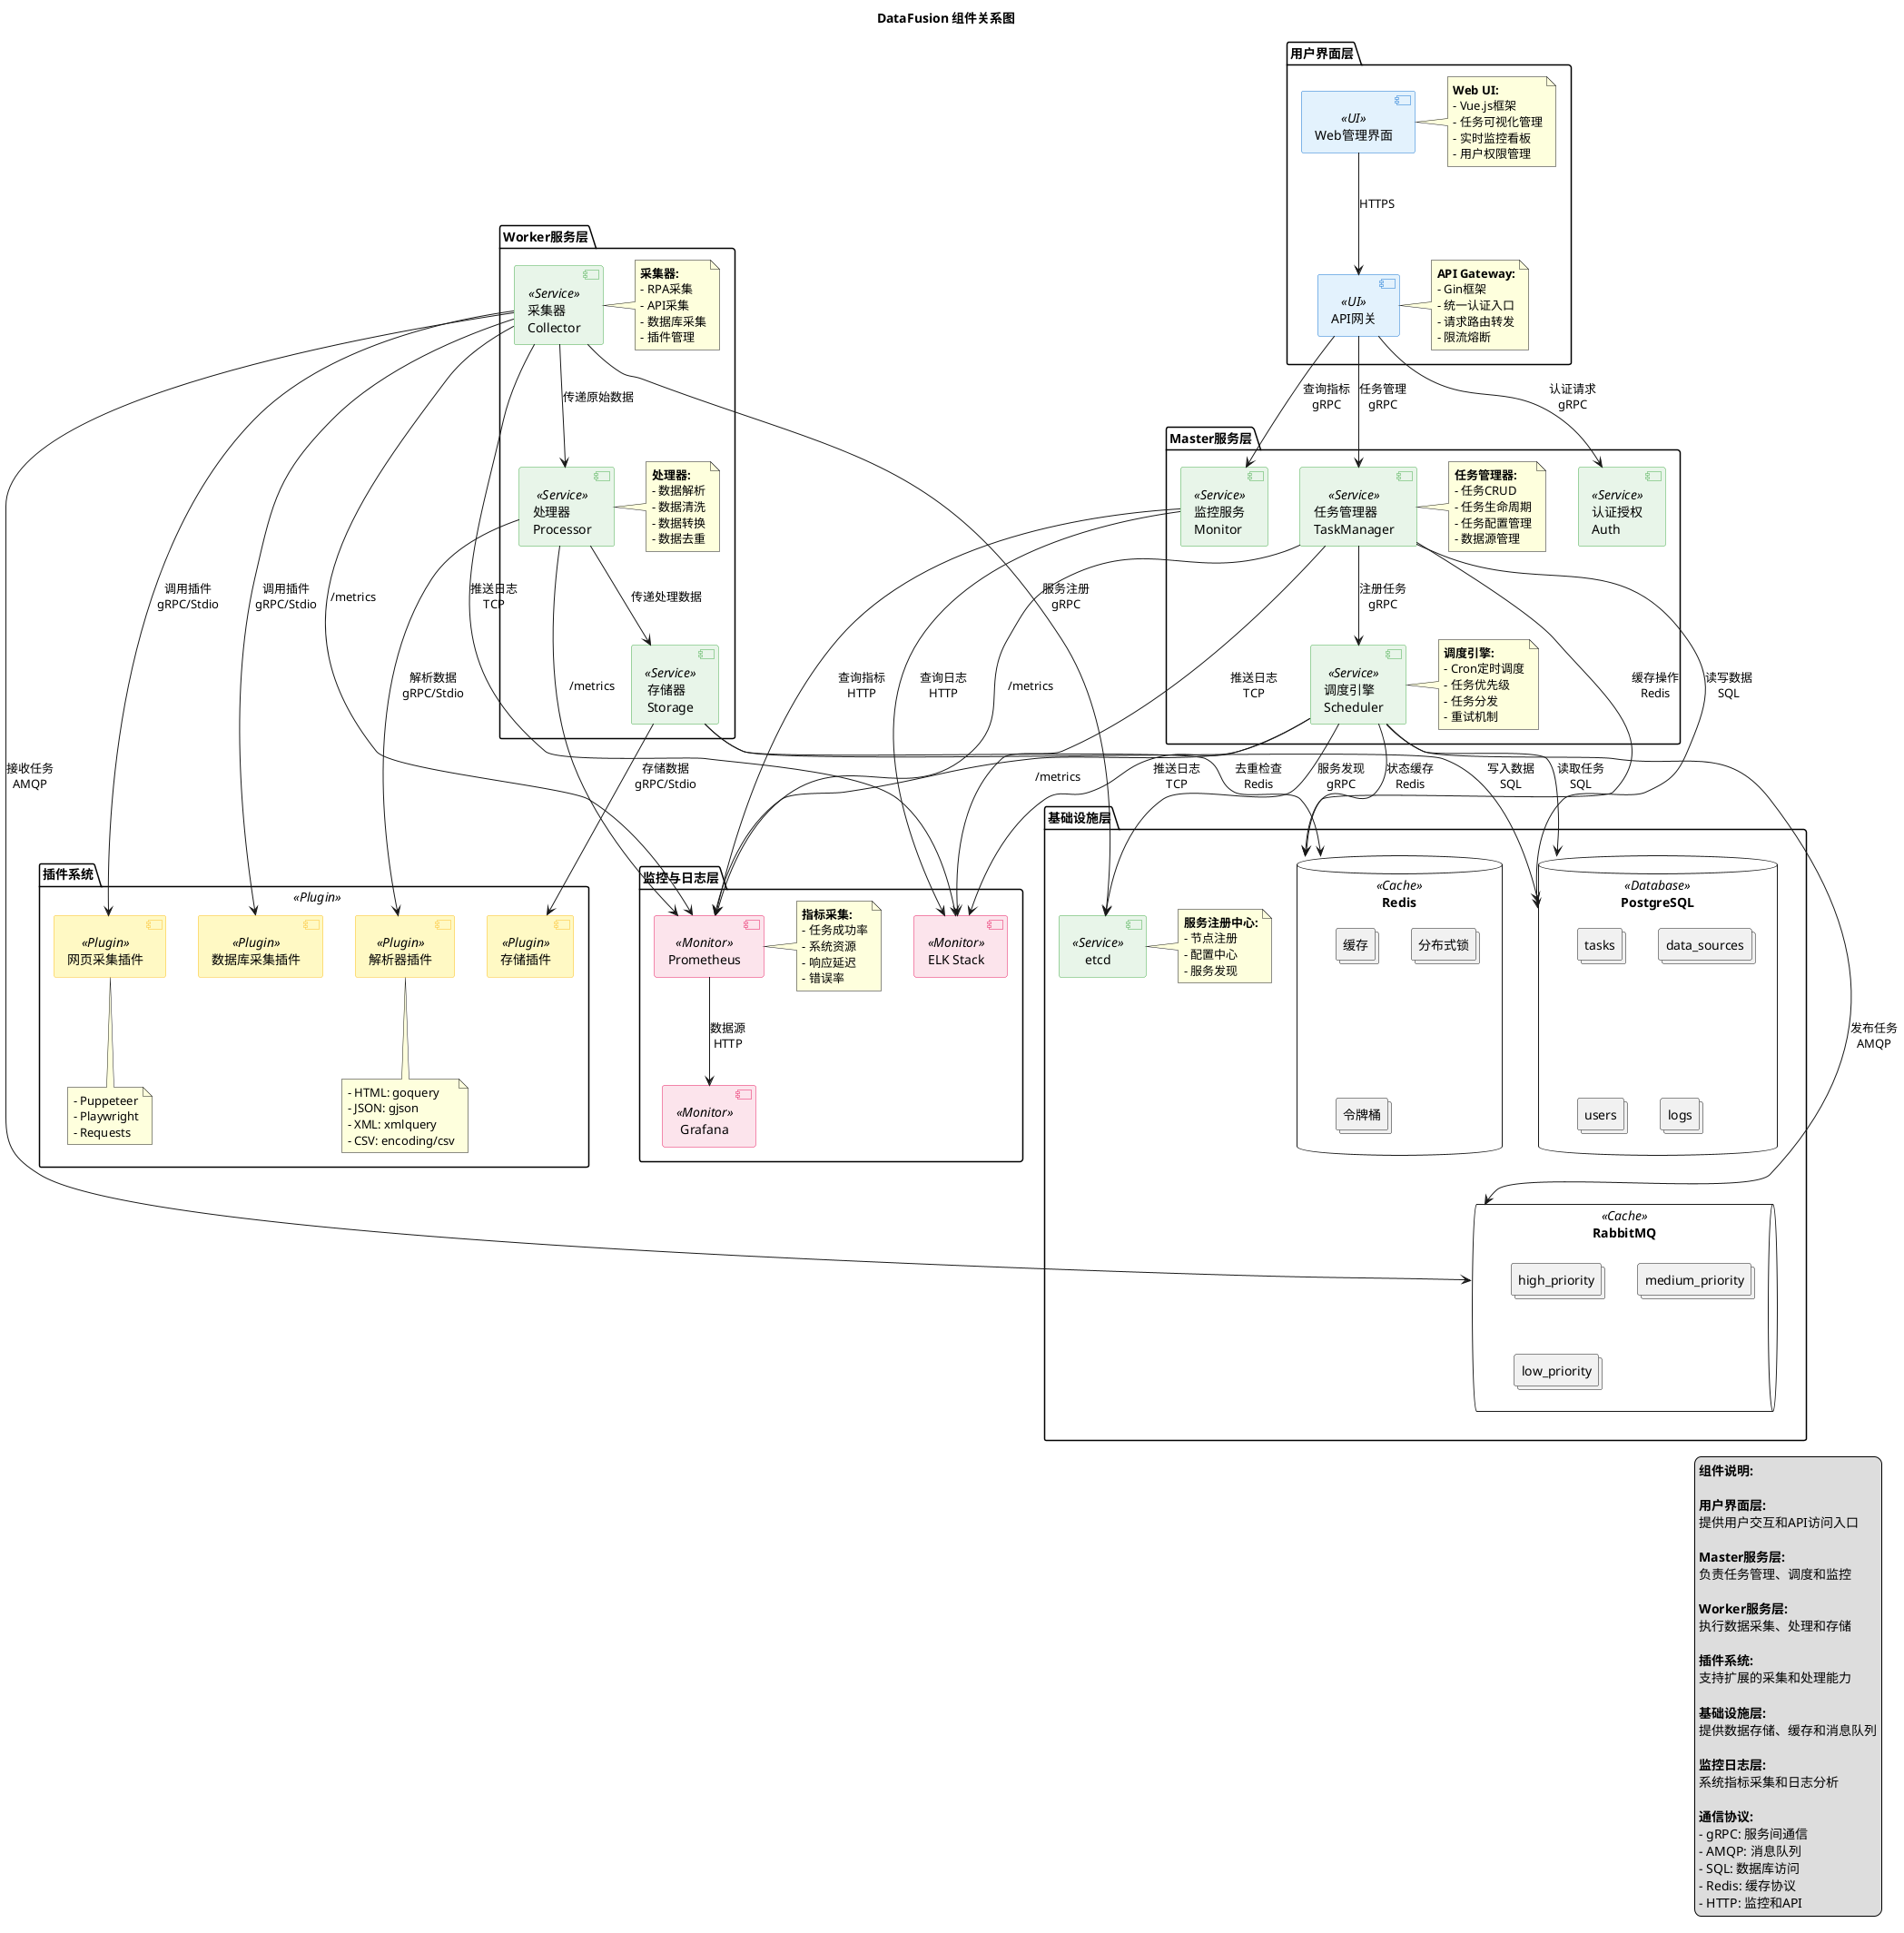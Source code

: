 @startuml
title DataFusion 组件关系图

skinparam component {
    BackgroundColor<<UI>> #E3F2FD
    BackgroundColor<<Service>> #E8F5E9
    BackgroundColor<<Plugin>> #FFF9C4
    BackgroundColor<<Database>> #FFEBEE
    BackgroundColor<<Cache>> #F3E5F5
    BackgroundColor<<Monitor>> #FCE4EC
    BorderColor<<UI>> #1976D2
    BorderColor<<Service>> #4CAF50
    BorderColor<<Plugin>> #FBC02D
    BorderColor<<Database>> #D32F2F
    BorderColor<<Cache>> #9C27B0
    BorderColor<<Monitor>> #E91E63
}

' 用户界面层
package "用户界面层" {
    [Web管理界面] <<UI>> as webui
    [API网关] <<UI>> as api

    note right of webui
      **Web UI:**
      - Vue.js框架
      - 任务可视化管理
      - 实时监控看板
      - 用户权限管理
    end note

    note right of api
      **API Gateway:**
      - Gin框架
      - 统一认证入口
      - 请求路由转发
      - 限流熔断
    end note
}

' Master服务层
package "Master服务层" {
    [任务管理器\nTaskManager] <<Service>> as taskmgr
    [调度引擎\nScheduler] <<Service>> as scheduler
    [监控服务\nMonitor] <<Service>> as monitor
    [认证授权\nAuth] <<Service>> as auth

    note right of taskmgr
      **任务管理器:**
      - 任务CRUD
      - 任务生命周期
      - 任务配置管理
      - 数据源管理
    end note

    note right of scheduler
      **调度引擎:**
      - Cron定时调度
      - 任务优先级
      - 任务分发
      - 重试机制
    end note
}

' Worker服务层
package "Worker服务层" {
    [采集器\nCollector] <<Service>> as collector
    [处理器\nProcessor] <<Service>> as processor
    [存储器\nStorage] <<Service>> as storage

    note right of collector
      **采集器:**
      - RPA采集
      - API采集
      - 数据库采集
      - 插件管理
    end note

    note right of processor
      **处理器:**
      - 数据解析
      - 数据清洗
      - 数据转换
      - 数据去重
    end note
}

' 插件系统
package "插件系统" <<Plugin>> {
    [网页采集插件] <<Plugin>> as web_plugin
    [数据库采集插件] <<Plugin>> as db_plugin
    [解析器插件] <<Plugin>> as parser_plugin
    [存储插件] <<Plugin>> as storage_plugin

    note bottom of web_plugin
      - Puppeteer
      - Playwright
      - Requests
    end note

    note bottom of parser_plugin
      - HTML: goquery
      - JSON: gjson
      - XML: xmlquery
      - CSV: encoding/csv
    end note
}

' 基础设施层
package "基础设施层" {
    database "PostgreSQL" <<Database>> as postgres {
        collections tasks
        collections data_sources
        collections users
        collections logs
    }

    database "Redis" <<Cache>> as redis {
        collections 缓存
        collections 分布式锁
        collections 令牌桶
    }

    queue "RabbitMQ" <<Cache>> as mq {
        collections high_priority
        collections medium_priority
        collections low_priority
    }

    component "etcd" <<Service>> as etcd

    note right of etcd
      **服务注册中心:**
      - 节点注册
      - 配置中心
      - 服务发现
    end note
}

' 监控与日志
package "监控与日志层" {
    component "Prometheus" <<Monitor>> as prometheus
    component "Grafana" <<Monitor>> as grafana
    component "ELK Stack" <<Monitor>> as elk

    note right of prometheus
      **指标采集:**
      - 任务成功率
      - 系统资源
      - 响应延迟
      - 错误率
    end note
}

' ==================== 关系连接 ====================

' 用户界面层连接
webui --> api: HTTPS

' API Gateway连接
api --> auth: 认证请求\ngRPC
api --> taskmgr: 任务管理\ngRPC
api --> monitor: 查询指标\ngRPC

' 任务管理器连接
taskmgr --> postgres: 读写数据\nSQL
taskmgr --> scheduler: 注册任务\ngRPC
taskmgr --> redis: 缓存操作\nRedis

' 调度引擎连接
scheduler --> mq: 发布任务\nAMQP
scheduler --> redis: 状态缓存\nRedis
scheduler --> etcd: 服务发现\ngRPC
scheduler --> postgres: 读取任务\nSQL

' 采集器连接
collector --> mq: 接收任务\nAMQP
collector --> etcd: 服务注册\ngRPC
collector --> web_plugin: 调用插件\ngRPC/Stdio
collector --> db_plugin: 调用插件\ngRPC/Stdio
collector --> processor: 传递原始数据

' 处理器连接
processor --> parser_plugin: 解析数据\ngRPC/Stdio
processor --> storage: 传递处理数据

' 存储器连接
storage --> storage_plugin: 存储数据\ngRPC/Stdio
storage --> postgres: 写入数据\nSQL
storage --> redis: 去重检查\nRedis

' 监控连接
monitor --> prometheus: 查询指标\nHTTP
monitor --> elk: 查询日志\nHTTP
prometheus --> grafana: 数据源\nHTTP

' 指标暴露
taskmgr --> prometheus: /metrics
scheduler --> prometheus: /metrics
collector --> prometheus: /metrics
processor --> prometheus: /metrics

' 日志推送
taskmgr --> elk: 推送日志\nTCP
scheduler --> elk: 推送日志\nTCP
collector --> elk: 推送日志\nTCP

legend right
  **组件说明:**

  **用户界面层:**
  提供用户交互和API访问入口

  **Master服务层:**
  负责任务管理、调度和监控

  **Worker服务层:**
  执行数据采集、处理和存储

  **插件系统:**
  支持扩展的采集和处理能力

  **基础设施层:**
  提供数据存储、缓存和消息队列

  **监控日志层:**
  系统指标采集和日志分析

  **通信协议:**
  - gRPC: 服务间通信
  - AMQP: 消息队列
  - SQL: 数据库访问
  - Redis: 缓存协议
  - HTTP: 监控和API
endlegend

@enduml

